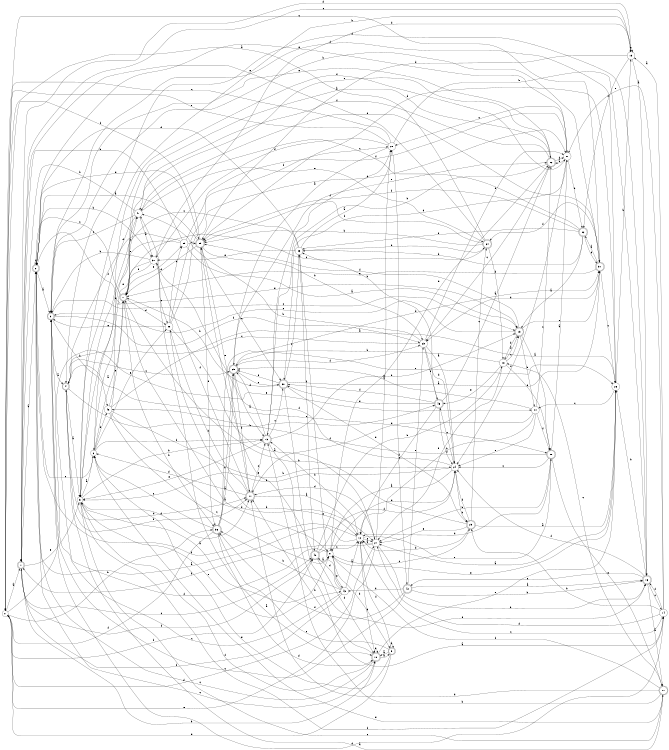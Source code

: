 digraph n38_3 {
__start0 [label="" shape="none"];

rankdir=LR;
size="8,5";

s0 [style="filled", color="black", fillcolor="white" shape="circle", label="0"];
s1 [style="rounded,filled", color="black", fillcolor="white" shape="doublecircle", label="1"];
s2 [style="rounded,filled", color="black", fillcolor="white" shape="doublecircle", label="2"];
s3 [style="rounded,filled", color="black", fillcolor="white" shape="doublecircle", label="3"];
s4 [style="rounded,filled", color="black", fillcolor="white" shape="doublecircle", label="4"];
s5 [style="filled", color="black", fillcolor="white" shape="circle", label="5"];
s6 [style="filled", color="black", fillcolor="white" shape="circle", label="6"];
s7 [style="rounded,filled", color="black", fillcolor="white" shape="doublecircle", label="7"];
s8 [style="filled", color="black", fillcolor="white" shape="circle", label="8"];
s9 [style="rounded,filled", color="black", fillcolor="white" shape="doublecircle", label="9"];
s10 [style="rounded,filled", color="black", fillcolor="white" shape="doublecircle", label="10"];
s11 [style="rounded,filled", color="black", fillcolor="white" shape="doublecircle", label="11"];
s12 [style="filled", color="black", fillcolor="white" shape="circle", label="12"];
s13 [style="rounded,filled", color="black", fillcolor="white" shape="doublecircle", label="13"];
s14 [style="filled", color="black", fillcolor="white" shape="circle", label="14"];
s15 [style="filled", color="black", fillcolor="white" shape="circle", label="15"];
s16 [style="rounded,filled", color="black", fillcolor="white" shape="doublecircle", label="16"];
s17 [style="rounded,filled", color="black", fillcolor="white" shape="doublecircle", label="17"];
s18 [style="filled", color="black", fillcolor="white" shape="circle", label="18"];
s19 [style="rounded,filled", color="black", fillcolor="white" shape="doublecircle", label="19"];
s20 [style="rounded,filled", color="black", fillcolor="white" shape="doublecircle", label="20"];
s21 [style="filled", color="black", fillcolor="white" shape="circle", label="21"];
s22 [style="rounded,filled", color="black", fillcolor="white" shape="doublecircle", label="22"];
s23 [style="filled", color="black", fillcolor="white" shape="circle", label="23"];
s24 [style="filled", color="black", fillcolor="white" shape="circle", label="24"];
s25 [style="rounded,filled", color="black", fillcolor="white" shape="doublecircle", label="25"];
s26 [style="filled", color="black", fillcolor="white" shape="circle", label="26"];
s27 [style="filled", color="black", fillcolor="white" shape="circle", label="27"];
s28 [style="filled", color="black", fillcolor="white" shape="circle", label="28"];
s29 [style="rounded,filled", color="black", fillcolor="white" shape="doublecircle", label="29"];
s30 [style="rounded,filled", color="black", fillcolor="white" shape="doublecircle", label="30"];
s31 [style="rounded,filled", color="black", fillcolor="white" shape="doublecircle", label="31"];
s32 [style="rounded,filled", color="black", fillcolor="white" shape="doublecircle", label="32"];
s33 [style="filled", color="black", fillcolor="white" shape="circle", label="33"];
s34 [style="rounded,filled", color="black", fillcolor="white" shape="doublecircle", label="34"];
s35 [style="rounded,filled", color="black", fillcolor="white" shape="doublecircle", label="35"];
s36 [style="rounded,filled", color="black", fillcolor="white" shape="doublecircle", label="36"];
s37 [style="filled", color="black", fillcolor="white" shape="circle", label="37"];
s38 [style="filled", color="black", fillcolor="white" shape="circle", label="38"];
s39 [style="filled", color="black", fillcolor="white" shape="circle", label="39"];
s40 [style="rounded,filled", color="black", fillcolor="white" shape="doublecircle", label="40"];
s41 [style="filled", color="black", fillcolor="white" shape="circle", label="41"];
s42 [style="rounded,filled", color="black", fillcolor="white" shape="doublecircle", label="42"];
s43 [style="filled", color="black", fillcolor="white" shape="circle", label="43"];
s44 [style="filled", color="black", fillcolor="white" shape="circle", label="44"];
s45 [style="rounded,filled", color="black", fillcolor="white" shape="doublecircle", label="45"];
s46 [style="filled", color="black", fillcolor="white" shape="circle", label="46"];
s0 -> s1 [label="a"];
s0 -> s36 [label="b"];
s0 -> s31 [label="c"];
s0 -> s27 [label="d"];
s0 -> s44 [label="e"];
s0 -> s40 [label="f"];
s1 -> s2 [label="a"];
s1 -> s10 [label="b"];
s1 -> s40 [label="c"];
s1 -> s15 [label="d"];
s1 -> s5 [label="e"];
s1 -> s40 [label="f"];
s2 -> s3 [label="a"];
s2 -> s37 [label="b"];
s2 -> s10 [label="c"];
s2 -> s35 [label="d"];
s2 -> s19 [label="e"];
s2 -> s2 [label="f"];
s3 -> s4 [label="a"];
s3 -> s46 [label="b"];
s3 -> s19 [label="c"];
s3 -> s14 [label="d"];
s3 -> s22 [label="e"];
s3 -> s23 [label="f"];
s4 -> s5 [label="a"];
s4 -> s45 [label="b"];
s4 -> s29 [label="c"];
s4 -> s11 [label="d"];
s4 -> s20 [label="e"];
s4 -> s11 [label="f"];
s5 -> s6 [label="a"];
s5 -> s13 [label="b"];
s5 -> s17 [label="c"];
s5 -> s11 [label="d"];
s5 -> s43 [label="e"];
s5 -> s14 [label="f"];
s6 -> s7 [label="a"];
s6 -> s41 [label="b"];
s6 -> s2 [label="c"];
s6 -> s46 [label="d"];
s6 -> s38 [label="e"];
s6 -> s13 [label="f"];
s7 -> s8 [label="a"];
s7 -> s36 [label="b"];
s7 -> s2 [label="c"];
s7 -> s38 [label="d"];
s7 -> s39 [label="e"];
s7 -> s41 [label="f"];
s8 -> s5 [label="a"];
s8 -> s9 [label="b"];
s8 -> s25 [label="c"];
s8 -> s22 [label="d"];
s8 -> s43 [label="e"];
s8 -> s3 [label="f"];
s9 -> s10 [label="a"];
s9 -> s9 [label="b"];
s9 -> s36 [label="c"];
s9 -> s0 [label="d"];
s9 -> s6 [label="e"];
s9 -> s12 [label="f"];
s10 -> s9 [label="a"];
s10 -> s11 [label="b"];
s10 -> s2 [label="c"];
s10 -> s10 [label="d"];
s10 -> s26 [label="e"];
s10 -> s5 [label="f"];
s11 -> s12 [label="a"];
s11 -> s38 [label="b"];
s11 -> s13 [label="c"];
s11 -> s6 [label="d"];
s11 -> s35 [label="e"];
s11 -> s37 [label="f"];
s12 -> s2 [label="a"];
s12 -> s13 [label="b"];
s12 -> s27 [label="c"];
s12 -> s10 [label="d"];
s12 -> s20 [label="e"];
s12 -> s2 [label="f"];
s13 -> s14 [label="a"];
s13 -> s19 [label="b"];
s13 -> s30 [label="c"];
s13 -> s29 [label="d"];
s13 -> s5 [label="e"];
s13 -> s28 [label="f"];
s14 -> s15 [label="a"];
s14 -> s25 [label="b"];
s14 -> s12 [label="c"];
s14 -> s27 [label="d"];
s14 -> s21 [label="e"];
s14 -> s16 [label="f"];
s15 -> s16 [label="a"];
s15 -> s5 [label="b"];
s15 -> s1 [label="c"];
s15 -> s35 [label="d"];
s15 -> s15 [label="e"];
s15 -> s32 [label="f"];
s16 -> s17 [label="a"];
s16 -> s26 [label="b"];
s16 -> s14 [label="c"];
s16 -> s4 [label="d"];
s16 -> s42 [label="e"];
s16 -> s24 [label="f"];
s17 -> s4 [label="a"];
s17 -> s13 [label="b"];
s17 -> s18 [label="c"];
s17 -> s11 [label="d"];
s17 -> s6 [label="e"];
s17 -> s8 [label="f"];
s18 -> s19 [label="a"];
s18 -> s29 [label="b"];
s18 -> s19 [label="c"];
s18 -> s20 [label="d"];
s18 -> s45 [label="e"];
s18 -> s27 [label="f"];
s19 -> s20 [label="a"];
s19 -> s44 [label="b"];
s19 -> s3 [label="c"];
s19 -> s18 [label="d"];
s19 -> s31 [label="e"];
s19 -> s35 [label="f"];
s20 -> s21 [label="a"];
s20 -> s27 [label="b"];
s20 -> s24 [label="c"];
s20 -> s12 [label="d"];
s20 -> s17 [label="e"];
s20 -> s46 [label="f"];
s21 -> s22 [label="a"];
s21 -> s32 [label="b"];
s21 -> s28 [label="c"];
s21 -> s30 [label="d"];
s21 -> s2 [label="e"];
s21 -> s24 [label="f"];
s22 -> s7 [label="a"];
s22 -> s13 [label="b"];
s22 -> s23 [label="c"];
s22 -> s21 [label="d"];
s22 -> s41 [label="e"];
s22 -> s7 [label="f"];
s23 -> s24 [label="a"];
s23 -> s41 [label="b"];
s23 -> s4 [label="c"];
s23 -> s24 [label="d"];
s23 -> s21 [label="e"];
s23 -> s45 [label="f"];
s24 -> s8 [label="a"];
s24 -> s25 [label="b"];
s24 -> s45 [label="c"];
s24 -> s8 [label="d"];
s24 -> s5 [label="e"];
s24 -> s41 [label="f"];
s25 -> s26 [label="a"];
s25 -> s7 [label="b"];
s25 -> s34 [label="c"];
s25 -> s12 [label="d"];
s25 -> s27 [label="e"];
s25 -> s24 [label="f"];
s26 -> s27 [label="a"];
s26 -> s15 [label="b"];
s26 -> s44 [label="c"];
s26 -> s35 [label="d"];
s26 -> s8 [label="e"];
s26 -> s3 [label="f"];
s27 -> s12 [label="a"];
s27 -> s16 [label="b"];
s27 -> s28 [label="c"];
s27 -> s11 [label="d"];
s27 -> s0 [label="e"];
s27 -> s1 [label="f"];
s28 -> s29 [label="a"];
s28 -> s16 [label="b"];
s28 -> s0 [label="c"];
s28 -> s37 [label="d"];
s28 -> s0 [label="e"];
s28 -> s42 [label="f"];
s29 -> s13 [label="a"];
s29 -> s11 [label="b"];
s29 -> s30 [label="c"];
s29 -> s31 [label="d"];
s29 -> s22 [label="e"];
s29 -> s23 [label="f"];
s30 -> s31 [label="a"];
s30 -> s7 [label="b"];
s30 -> s33 [label="c"];
s30 -> s25 [label="d"];
s30 -> s16 [label="e"];
s30 -> s29 [label="f"];
s31 -> s32 [label="a"];
s31 -> s3 [label="b"];
s31 -> s26 [label="c"];
s31 -> s23 [label="d"];
s31 -> s7 [label="e"];
s31 -> s34 [label="f"];
s32 -> s19 [label="a"];
s32 -> s33 [label="b"];
s32 -> s41 [label="c"];
s32 -> s31 [label="d"];
s32 -> s33 [label="e"];
s32 -> s35 [label="f"];
s33 -> s28 [label="a"];
s33 -> s34 [label="b"];
s33 -> s5 [label="c"];
s33 -> s2 [label="d"];
s33 -> s37 [label="e"];
s33 -> s40 [label="f"];
s34 -> s0 [label="a"];
s34 -> s35 [label="b"];
s34 -> s7 [label="c"];
s34 -> s18 [label="d"];
s34 -> s1 [label="e"];
s34 -> s35 [label="f"];
s35 -> s2 [label="a"];
s35 -> s23 [label="b"];
s35 -> s30 [label="c"];
s35 -> s7 [label="d"];
s35 -> s36 [label="e"];
s35 -> s0 [label="f"];
s36 -> s29 [label="a"];
s36 -> s29 [label="b"];
s36 -> s6 [label="c"];
s36 -> s10 [label="d"];
s36 -> s26 [label="e"];
s36 -> s0 [label="f"];
s37 -> s10 [label="a"];
s37 -> s3 [label="b"];
s37 -> s38 [label="c"];
s37 -> s15 [label="d"];
s37 -> s6 [label="e"];
s37 -> s7 [label="f"];
s38 -> s27 [label="a"];
s38 -> s12 [label="b"];
s38 -> s39 [label="c"];
s38 -> s21 [label="d"];
s38 -> s3 [label="e"];
s38 -> s28 [label="f"];
s39 -> s19 [label="a"];
s39 -> s1 [label="b"];
s39 -> s35 [label="c"];
s39 -> s4 [label="d"];
s39 -> s5 [label="e"];
s39 -> s21 [label="f"];
s40 -> s8 [label="a"];
s40 -> s18 [label="b"];
s40 -> s12 [label="c"];
s40 -> s10 [label="d"];
s40 -> s35 [label="e"];
s40 -> s24 [label="f"];
s41 -> s37 [label="a"];
s41 -> s1 [label="b"];
s41 -> s3 [label="c"];
s41 -> s31 [label="d"];
s41 -> s34 [label="e"];
s41 -> s5 [label="f"];
s42 -> s16 [label="a"];
s42 -> s16 [label="b"];
s42 -> s3 [label="c"];
s42 -> s43 [label="d"];
s42 -> s23 [label="e"];
s42 -> s36 [label="f"];
s43 -> s12 [label="a"];
s43 -> s36 [label="b"];
s43 -> s3 [label="c"];
s43 -> s40 [label="d"];
s43 -> s33 [label="e"];
s43 -> s1 [label="f"];
s44 -> s29 [label="a"];
s44 -> s12 [label="b"];
s44 -> s22 [label="c"];
s44 -> s11 [label="d"];
s44 -> s24 [label="e"];
s44 -> s20 [label="f"];
s45 -> s22 [label="a"];
s45 -> s33 [label="b"];
s45 -> s12 [label="c"];
s45 -> s24 [label="d"];
s45 -> s30 [label="e"];
s45 -> s30 [label="f"];
s46 -> s26 [label="a"];
s46 -> s24 [label="b"];
s46 -> s8 [label="c"];
s46 -> s27 [label="d"];
s46 -> s7 [label="e"];
s46 -> s21 [label="f"];

}